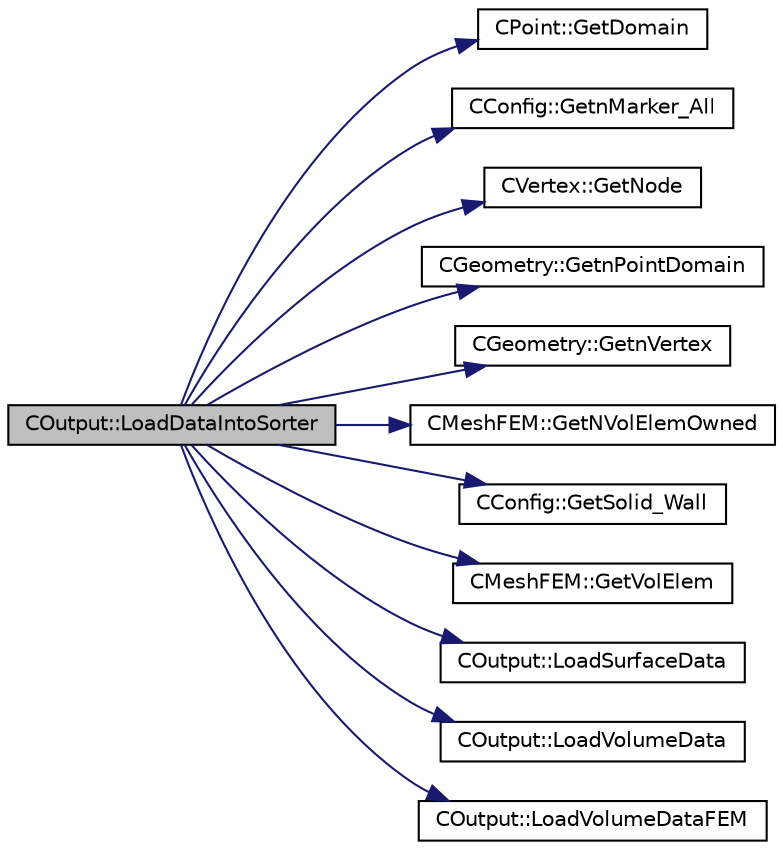 digraph "COutput::LoadDataIntoSorter"
{
 // LATEX_PDF_SIZE
  edge [fontname="Helvetica",fontsize="10",labelfontname="Helvetica",labelfontsize="10"];
  node [fontname="Helvetica",fontsize="10",shape=record];
  rankdir="LR";
  Node1 [label="COutput::LoadDataIntoSorter",height=0.2,width=0.4,color="black", fillcolor="grey75", style="filled", fontcolor="black",tooltip="Load up the values of the requested volume fields into ::Local_Data array."];
  Node1 -> Node2 [color="midnightblue",fontsize="10",style="solid",fontname="Helvetica"];
  Node2 [label="CPoint::GetDomain",height=0.2,width=0.4,color="black", fillcolor="white", style="filled",URL="$classCPoint.html#aa58a27b602e47ddcad22ae74a5c6bc81",tooltip="For parallel computation, its indicates if a point must be computed or not."];
  Node1 -> Node3 [color="midnightblue",fontsize="10",style="solid",fontname="Helvetica"];
  Node3 [label="CConfig::GetnMarker_All",height=0.2,width=0.4,color="black", fillcolor="white", style="filled",URL="$classCConfig.html#a459dee039e618d21a5d78db61c221240",tooltip="Get the total number of boundary markers of the local process including send/receive domains."];
  Node1 -> Node4 [color="midnightblue",fontsize="10",style="solid",fontname="Helvetica"];
  Node4 [label="CVertex::GetNode",height=0.2,width=0.4,color="black", fillcolor="white", style="filled",URL="$classCVertex.html#ad568da06e7191358d3a09a1bee71cdb5",tooltip="Get the node of the vertex."];
  Node1 -> Node5 [color="midnightblue",fontsize="10",style="solid",fontname="Helvetica"];
  Node5 [label="CGeometry::GetnPointDomain",height=0.2,width=0.4,color="black", fillcolor="white", style="filled",URL="$classCGeometry.html#ac84179060bbac1fe5e856ea3da850b6e",tooltip="Get number of real points (that belong to the domain)."];
  Node1 -> Node6 [color="midnightblue",fontsize="10",style="solid",fontname="Helvetica"];
  Node6 [label="CGeometry::GetnVertex",height=0.2,width=0.4,color="black", fillcolor="white", style="filled",URL="$classCGeometry.html#a00b7f7e71ff42bd38f39147366dd093a",tooltip="Get number of vertices."];
  Node1 -> Node7 [color="midnightblue",fontsize="10",style="solid",fontname="Helvetica"];
  Node7 [label="CMeshFEM::GetNVolElemOwned",height=0.2,width=0.4,color="black", fillcolor="white", style="filled",URL="$classCMeshFEM.html#a98cac5880bf32dd7a81e90cfe3e83faa",tooltip="Function, which makes available the number of owned volume elements in the local FEM mesh."];
  Node1 -> Node8 [color="midnightblue",fontsize="10",style="solid",fontname="Helvetica"];
  Node8 [label="CConfig::GetSolid_Wall",height=0.2,width=0.4,color="black", fillcolor="white", style="filled",URL="$classCConfig.html#a1e07d3641838843be05ed58424d39f4f",tooltip="Determines whether a marker with index iMarker is a solid boundary."];
  Node1 -> Node9 [color="midnightblue",fontsize="10",style="solid",fontname="Helvetica"];
  Node9 [label="CMeshFEM::GetVolElem",height=0.2,width=0.4,color="black", fillcolor="white", style="filled",URL="$classCMeshFEM.html#aff09ec52d588d027830b497b21ae79c5",tooltip="Function, which makes available the volume elements in the local FEM mesh."];
  Node1 -> Node10 [color="midnightblue",fontsize="10",style="solid",fontname="Helvetica"];
  Node10 [label="COutput::LoadSurfaceData",height=0.2,width=0.4,color="black", fillcolor="white", style="filled",URL="$classCOutput.html#a01f7c43d229c94a9e8e954a538e5e66e",tooltip="Set the values of the volume output fields for a surface point."];
  Node1 -> Node11 [color="midnightblue",fontsize="10",style="solid",fontname="Helvetica"];
  Node11 [label="COutput::LoadVolumeData",height=0.2,width=0.4,color="black", fillcolor="white", style="filled",URL="$classCOutput.html#ad9fcb944022e0d7131d89987458a02ce",tooltip="Set the values of the volume output fields for a point."];
  Node1 -> Node12 [color="midnightblue",fontsize="10",style="solid",fontname="Helvetica"];
  Node12 [label="COutput::LoadVolumeDataFEM",height=0.2,width=0.4,color="black", fillcolor="white", style="filled",URL="$classCOutput.html#a379815a77f3a10e96834a95ff74d57f1",tooltip="Set the values of the volume output fields for a point."];
}
